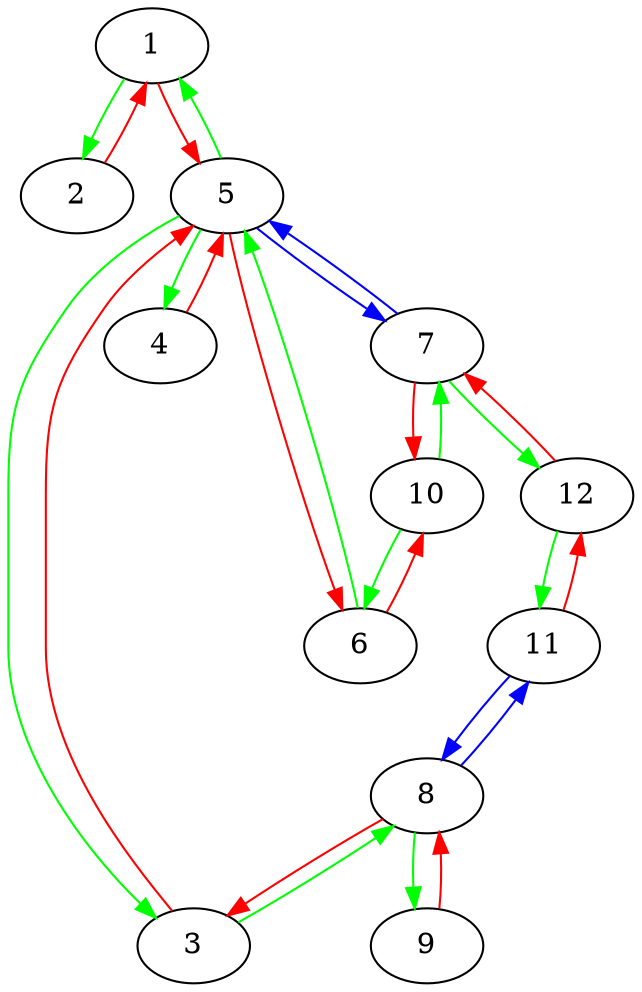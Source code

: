 digraph G {
1 -> 2 [color=green]
1 -> 5 [color=red]
2 -> 1 [color=red]
3 -> 5 [color=red]
3 -> 8 [color=green]
4 -> 5 [color=red]
5 -> 1 [color=green]
5 -> 3 [color=green]
5 -> 4 [color=green]
5 -> 6 [color=red]
5 -> 7 [color=blue]
6 -> 5 [color=green]
6 -> 10 [color=red]
7 -> 5 [color=blue]
7 -> 10 [color=red]
7 -> 12 [color=green]
8 -> 3 [color=red]
8 -> 9 [color=green]
8 -> 11 [color=blue]
9 -> 8 [color=red]
10 -> 6 [color=green]
10 -> 7 [color=green]
11 -> 8 [color=blue]
11 -> 12 [color=red]
12 -> 7 [color=red]
12 -> 11 [color=green]
}